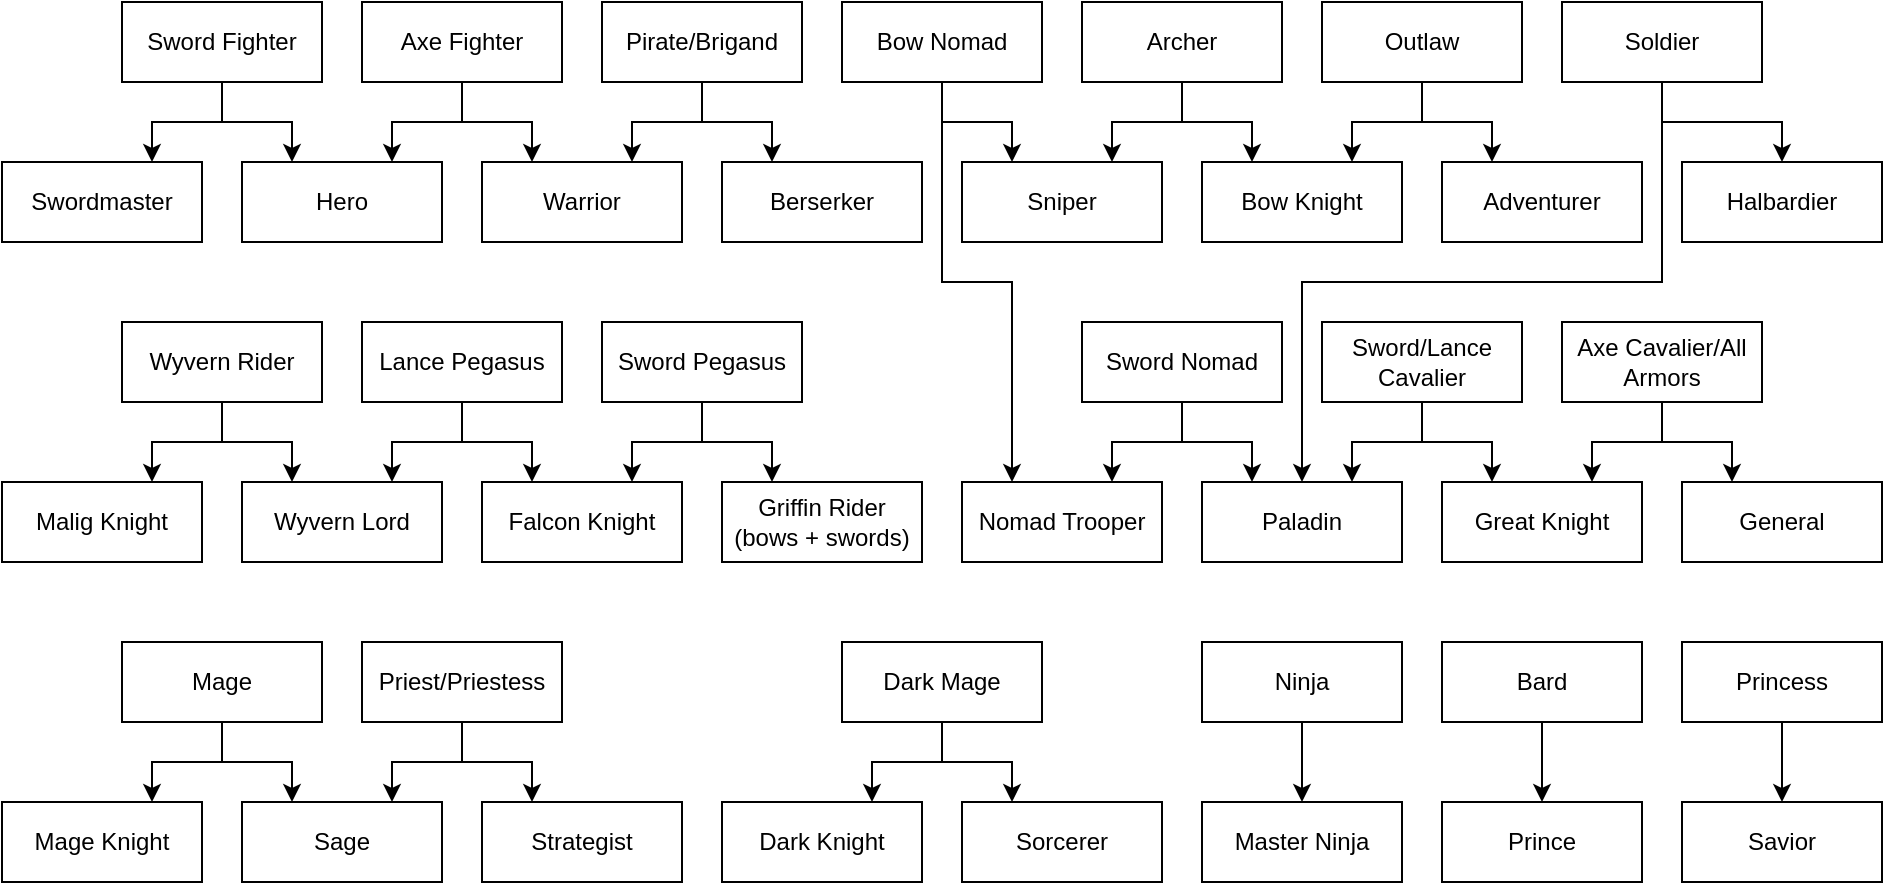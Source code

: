 <mxfile version="20.3.6" type="device"><diagram id="XxqG0bQk13wD3dM7bR77" name="Page-1"><mxGraphModel dx="1185" dy="613" grid="1" gridSize="10" guides="1" tooltips="1" connect="1" arrows="1" fold="1" page="1" pageScale="1" pageWidth="1100" pageHeight="850" math="0" shadow="0"><root><mxCell id="0"/><mxCell id="1" parent="0"/><mxCell id="kZJEnrz8YEluNi5q1bV1-3" value="" style="edgeStyle=orthogonalEdgeStyle;rounded=0;orthogonalLoop=1;jettySize=auto;html=1;entryX=0.75;entryY=0;entryDx=0;entryDy=0;" edge="1" parent="1" source="kZJEnrz8YEluNi5q1bV1-1" target="kZJEnrz8YEluNi5q1bV1-2"><mxGeometry relative="1" as="geometry"/></mxCell><mxCell id="kZJEnrz8YEluNi5q1bV1-5" style="edgeStyle=orthogonalEdgeStyle;rounded=0;orthogonalLoop=1;jettySize=auto;html=1;exitX=0.5;exitY=1;exitDx=0;exitDy=0;entryX=0.25;entryY=0;entryDx=0;entryDy=0;" edge="1" parent="1" source="kZJEnrz8YEluNi5q1bV1-1" target="kZJEnrz8YEluNi5q1bV1-4"><mxGeometry relative="1" as="geometry"/></mxCell><mxCell id="kZJEnrz8YEluNi5q1bV1-1" value="Sword Fighter" style="rounded=0;whiteSpace=wrap;html=1;" vertex="1" parent="1"><mxGeometry x="70" y="10" width="100" height="40" as="geometry"/></mxCell><mxCell id="kZJEnrz8YEluNi5q1bV1-2" value="Swordmaster" style="rounded=0;whiteSpace=wrap;html=1;" vertex="1" parent="1"><mxGeometry x="10" y="90" width="100" height="40" as="geometry"/></mxCell><mxCell id="kZJEnrz8YEluNi5q1bV1-4" value="Hero" style="rounded=0;whiteSpace=wrap;html=1;" vertex="1" parent="1"><mxGeometry x="130" y="90" width="100" height="40" as="geometry"/></mxCell><mxCell id="kZJEnrz8YEluNi5q1bV1-7" style="edgeStyle=orthogonalEdgeStyle;rounded=0;orthogonalLoop=1;jettySize=auto;html=1;exitX=0.5;exitY=1;exitDx=0;exitDy=0;entryX=0.75;entryY=0;entryDx=0;entryDy=0;" edge="1" parent="1" source="kZJEnrz8YEluNi5q1bV1-6" target="kZJEnrz8YEluNi5q1bV1-4"><mxGeometry relative="1" as="geometry"/></mxCell><mxCell id="kZJEnrz8YEluNi5q1bV1-9" style="edgeStyle=orthogonalEdgeStyle;rounded=0;orthogonalLoop=1;jettySize=auto;html=1;exitX=0.5;exitY=1;exitDx=0;exitDy=0;entryX=0.25;entryY=0;entryDx=0;entryDy=0;" edge="1" parent="1" source="kZJEnrz8YEluNi5q1bV1-6" target="kZJEnrz8YEluNi5q1bV1-8"><mxGeometry relative="1" as="geometry"/></mxCell><mxCell id="kZJEnrz8YEluNi5q1bV1-6" value="Axe Fighter" style="rounded=0;whiteSpace=wrap;html=1;" vertex="1" parent="1"><mxGeometry x="190" y="10" width="100" height="40" as="geometry"/></mxCell><mxCell id="kZJEnrz8YEluNi5q1bV1-8" value="Warrior" style="rounded=0;whiteSpace=wrap;html=1;" vertex="1" parent="1"><mxGeometry x="250" y="90" width="100" height="40" as="geometry"/></mxCell><mxCell id="kZJEnrz8YEluNi5q1bV1-11" style="edgeStyle=orthogonalEdgeStyle;rounded=0;orthogonalLoop=1;jettySize=auto;html=1;entryX=0.75;entryY=0;entryDx=0;entryDy=0;" edge="1" parent="1" source="kZJEnrz8YEluNi5q1bV1-10" target="kZJEnrz8YEluNi5q1bV1-8"><mxGeometry relative="1" as="geometry"/></mxCell><mxCell id="kZJEnrz8YEluNi5q1bV1-13" style="edgeStyle=orthogonalEdgeStyle;rounded=0;orthogonalLoop=1;jettySize=auto;html=1;exitX=0.5;exitY=1;exitDx=0;exitDy=0;entryX=0.25;entryY=0;entryDx=0;entryDy=0;" edge="1" parent="1" source="kZJEnrz8YEluNi5q1bV1-10" target="kZJEnrz8YEluNi5q1bV1-12"><mxGeometry relative="1" as="geometry"/></mxCell><mxCell id="kZJEnrz8YEluNi5q1bV1-10" value="Pirate/Brigand" style="rounded=0;whiteSpace=wrap;html=1;" vertex="1" parent="1"><mxGeometry x="310" y="10" width="100" height="40" as="geometry"/></mxCell><mxCell id="kZJEnrz8YEluNi5q1bV1-12" value="Berserker" style="rounded=0;whiteSpace=wrap;html=1;" vertex="1" parent="1"><mxGeometry x="370" y="90" width="100" height="40" as="geometry"/></mxCell><mxCell id="kZJEnrz8YEluNi5q1bV1-28" value="" style="edgeStyle=orthogonalEdgeStyle;rounded=0;orthogonalLoop=1;jettySize=auto;html=1;entryX=0.75;entryY=0;entryDx=0;entryDy=0;" edge="1" parent="1" source="kZJEnrz8YEluNi5q1bV1-30" target="kZJEnrz8YEluNi5q1bV1-31"><mxGeometry relative="1" as="geometry"/></mxCell><mxCell id="kZJEnrz8YEluNi5q1bV1-29" style="edgeStyle=orthogonalEdgeStyle;rounded=0;orthogonalLoop=1;jettySize=auto;html=1;exitX=0.5;exitY=1;exitDx=0;exitDy=0;entryX=0.25;entryY=0;entryDx=0;entryDy=0;" edge="1" parent="1" source="kZJEnrz8YEluNi5q1bV1-30" target="kZJEnrz8YEluNi5q1bV1-32"><mxGeometry relative="1" as="geometry"/></mxCell><mxCell id="kZJEnrz8YEluNi5q1bV1-30" value="Archer" style="rounded=0;whiteSpace=wrap;html=1;" vertex="1" parent="1"><mxGeometry x="550" y="10" width="100" height="40" as="geometry"/></mxCell><mxCell id="kZJEnrz8YEluNi5q1bV1-31" value="Sniper" style="rounded=0;whiteSpace=wrap;html=1;" vertex="1" parent="1"><mxGeometry x="490" y="90" width="100" height="40" as="geometry"/></mxCell><mxCell id="kZJEnrz8YEluNi5q1bV1-32" value="Bow Knight" style="rounded=0;whiteSpace=wrap;html=1;" vertex="1" parent="1"><mxGeometry x="610" y="90" width="100" height="40" as="geometry"/></mxCell><mxCell id="kZJEnrz8YEluNi5q1bV1-33" style="edgeStyle=orthogonalEdgeStyle;rounded=0;orthogonalLoop=1;jettySize=auto;html=1;exitX=0.5;exitY=1;exitDx=0;exitDy=0;entryX=0.75;entryY=0;entryDx=0;entryDy=0;" edge="1" parent="1" source="kZJEnrz8YEluNi5q1bV1-35" target="kZJEnrz8YEluNi5q1bV1-32"><mxGeometry relative="1" as="geometry"/></mxCell><mxCell id="kZJEnrz8YEluNi5q1bV1-34" style="edgeStyle=orthogonalEdgeStyle;rounded=0;orthogonalLoop=1;jettySize=auto;html=1;exitX=0.5;exitY=1;exitDx=0;exitDy=0;entryX=0.25;entryY=0;entryDx=0;entryDy=0;" edge="1" parent="1" source="kZJEnrz8YEluNi5q1bV1-35" target="kZJEnrz8YEluNi5q1bV1-36"><mxGeometry relative="1" as="geometry"><mxPoint x="755" y="120" as="targetPoint"/></mxGeometry></mxCell><mxCell id="kZJEnrz8YEluNi5q1bV1-35" value="Outlaw" style="rounded=0;whiteSpace=wrap;html=1;" vertex="1" parent="1"><mxGeometry x="670" y="10" width="100" height="40" as="geometry"/></mxCell><mxCell id="kZJEnrz8YEluNi5q1bV1-36" value="Adventurer" style="rounded=0;whiteSpace=wrap;html=1;" vertex="1" parent="1"><mxGeometry x="730" y="90" width="100" height="40" as="geometry"/></mxCell><mxCell id="kZJEnrz8YEluNi5q1bV1-55" style="edgeStyle=orthogonalEdgeStyle;rounded=0;orthogonalLoop=1;jettySize=auto;html=1;exitX=0.5;exitY=1;exitDx=0;exitDy=0;entryX=0.25;entryY=0;entryDx=0;entryDy=0;" edge="1" parent="1" source="kZJEnrz8YEluNi5q1bV1-37" target="kZJEnrz8YEluNi5q1bV1-40"><mxGeometry relative="1" as="geometry"><Array as="points"><mxPoint x="480" y="150"/><mxPoint x="515" y="150"/></Array></mxGeometry></mxCell><mxCell id="kZJEnrz8YEluNi5q1bV1-120" style="edgeStyle=orthogonalEdgeStyle;rounded=0;orthogonalLoop=1;jettySize=auto;html=1;exitX=0.5;exitY=1;exitDx=0;exitDy=0;entryX=0.25;entryY=0;entryDx=0;entryDy=0;" edge="1" parent="1" source="kZJEnrz8YEluNi5q1bV1-37" target="kZJEnrz8YEluNi5q1bV1-31"><mxGeometry relative="1" as="geometry"/></mxCell><mxCell id="kZJEnrz8YEluNi5q1bV1-37" value="Bow Nomad" style="rounded=0;whiteSpace=wrap;html=1;" vertex="1" parent="1"><mxGeometry x="430" y="10" width="100" height="40" as="geometry"/></mxCell><mxCell id="kZJEnrz8YEluNi5q1bV1-39" value="Griffin Rider (bows + swords)" style="rounded=0;whiteSpace=wrap;html=1;" vertex="1" parent="1"><mxGeometry x="370" y="250" width="100" height="40" as="geometry"/></mxCell><mxCell id="kZJEnrz8YEluNi5q1bV1-40" value="Nomad Trooper" style="rounded=0;whiteSpace=wrap;html=1;" vertex="1" parent="1"><mxGeometry x="490" y="250" width="100" height="40" as="geometry"/></mxCell><mxCell id="kZJEnrz8YEluNi5q1bV1-43" style="edgeStyle=orthogonalEdgeStyle;rounded=0;orthogonalLoop=1;jettySize=auto;html=1;entryX=0.75;entryY=0;entryDx=0;entryDy=0;" edge="1" parent="1" source="kZJEnrz8YEluNi5q1bV1-42" target="kZJEnrz8YEluNi5q1bV1-40"><mxGeometry relative="1" as="geometry"/></mxCell><mxCell id="kZJEnrz8YEluNi5q1bV1-44" style="edgeStyle=orthogonalEdgeStyle;rounded=0;orthogonalLoop=1;jettySize=auto;html=1;entryX=0.25;entryY=0;entryDx=0;entryDy=0;" edge="1" parent="1" source="kZJEnrz8YEluNi5q1bV1-42" target="kZJEnrz8YEluNi5q1bV1-45"><mxGeometry relative="1" as="geometry"><mxPoint x="625" y="260" as="targetPoint"/></mxGeometry></mxCell><mxCell id="kZJEnrz8YEluNi5q1bV1-42" value="Sword Nomad" style="rounded=0;whiteSpace=wrap;html=1;" vertex="1" parent="1"><mxGeometry x="550" y="170" width="100" height="40" as="geometry"/></mxCell><mxCell id="kZJEnrz8YEluNi5q1bV1-45" value="Paladin" style="rounded=0;whiteSpace=wrap;html=1;" vertex="1" parent="1"><mxGeometry x="610" y="250" width="100" height="40" as="geometry"/></mxCell><mxCell id="kZJEnrz8YEluNi5q1bV1-54" value="Falcon Knight" style="rounded=0;whiteSpace=wrap;html=1;" vertex="1" parent="1"><mxGeometry x="250" y="250" width="100" height="40" as="geometry"/></mxCell><mxCell id="kZJEnrz8YEluNi5q1bV1-57" style="edgeStyle=orthogonalEdgeStyle;rounded=0;orthogonalLoop=1;jettySize=auto;html=1;exitX=0.5;exitY=1;exitDx=0;exitDy=0;entryX=0.75;entryY=0;entryDx=0;entryDy=0;" edge="1" parent="1" source="kZJEnrz8YEluNi5q1bV1-56" target="kZJEnrz8YEluNi5q1bV1-45"><mxGeometry relative="1" as="geometry"/></mxCell><mxCell id="kZJEnrz8YEluNi5q1bV1-61" style="edgeStyle=orthogonalEdgeStyle;rounded=0;orthogonalLoop=1;jettySize=auto;html=1;exitX=0.5;exitY=1;exitDx=0;exitDy=0;entryX=0.25;entryY=0;entryDx=0;entryDy=0;" edge="1" parent="1" source="kZJEnrz8YEluNi5q1bV1-56" target="kZJEnrz8YEluNi5q1bV1-59"><mxGeometry relative="1" as="geometry"/></mxCell><mxCell id="kZJEnrz8YEluNi5q1bV1-56" value="Sword/Lance Cavalier" style="rounded=0;whiteSpace=wrap;html=1;" vertex="1" parent="1"><mxGeometry x="670" y="170" width="100" height="40" as="geometry"/></mxCell><mxCell id="kZJEnrz8YEluNi5q1bV1-62" style="edgeStyle=orthogonalEdgeStyle;rounded=0;orthogonalLoop=1;jettySize=auto;html=1;entryX=0.75;entryY=0;entryDx=0;entryDy=0;" edge="1" parent="1" source="kZJEnrz8YEluNi5q1bV1-58" target="kZJEnrz8YEluNi5q1bV1-59"><mxGeometry relative="1" as="geometry"/></mxCell><mxCell id="kZJEnrz8YEluNi5q1bV1-65" style="edgeStyle=orthogonalEdgeStyle;rounded=0;orthogonalLoop=1;jettySize=auto;html=1;exitX=0.5;exitY=1;exitDx=0;exitDy=0;entryX=0.25;entryY=0;entryDx=0;entryDy=0;" edge="1" parent="1" source="kZJEnrz8YEluNi5q1bV1-58" target="kZJEnrz8YEluNi5q1bV1-64"><mxGeometry relative="1" as="geometry"/></mxCell><mxCell id="kZJEnrz8YEluNi5q1bV1-58" value="Axe Cavalier/All Armors" style="rounded=0;whiteSpace=wrap;html=1;" vertex="1" parent="1"><mxGeometry x="790" y="170" width="100" height="40" as="geometry"/></mxCell><mxCell id="kZJEnrz8YEluNi5q1bV1-59" value="Great Knight" style="rounded=0;whiteSpace=wrap;html=1;" vertex="1" parent="1"><mxGeometry x="730" y="250" width="100" height="40" as="geometry"/></mxCell><mxCell id="kZJEnrz8YEluNi5q1bV1-64" value="General" style="rounded=0;whiteSpace=wrap;html=1;" vertex="1" parent="1"><mxGeometry x="850" y="250" width="100" height="40" as="geometry"/></mxCell><mxCell id="kZJEnrz8YEluNi5q1bV1-112" style="edgeStyle=orthogonalEdgeStyle;rounded=0;orthogonalLoop=1;jettySize=auto;html=1;exitX=0.5;exitY=1;exitDx=0;exitDy=0;entryX=0.75;entryY=0;entryDx=0;entryDy=0;" edge="1" parent="1" source="kZJEnrz8YEluNi5q1bV1-67" target="kZJEnrz8YEluNi5q1bV1-54"><mxGeometry relative="1" as="geometry"/></mxCell><mxCell id="kZJEnrz8YEluNi5q1bV1-113" style="edgeStyle=orthogonalEdgeStyle;rounded=0;orthogonalLoop=1;jettySize=auto;html=1;exitX=0.5;exitY=1;exitDx=0;exitDy=0;entryX=0.25;entryY=0;entryDx=0;entryDy=0;" edge="1" parent="1" source="kZJEnrz8YEluNi5q1bV1-67" target="kZJEnrz8YEluNi5q1bV1-39"><mxGeometry relative="1" as="geometry"/></mxCell><mxCell id="kZJEnrz8YEluNi5q1bV1-67" value="Sword Pegasus" style="rounded=0;whiteSpace=wrap;html=1;" vertex="1" parent="1"><mxGeometry x="310" y="170" width="100" height="40" as="geometry"/></mxCell><mxCell id="kZJEnrz8YEluNi5q1bV1-70" value="Wyvern Lord" style="rounded=0;whiteSpace=wrap;html=1;" vertex="1" parent="1"><mxGeometry x="130" y="250" width="100" height="40" as="geometry"/></mxCell><mxCell id="kZJEnrz8YEluNi5q1bV1-73" style="edgeStyle=orthogonalEdgeStyle;rounded=0;orthogonalLoop=1;jettySize=auto;html=1;entryX=0.25;entryY=0;entryDx=0;entryDy=0;" edge="1" parent="1" source="kZJEnrz8YEluNi5q1bV1-72" target="kZJEnrz8YEluNi5q1bV1-70"><mxGeometry relative="1" as="geometry"><Array as="points"><mxPoint x="120" y="230"/><mxPoint x="155" y="230"/></Array></mxGeometry></mxCell><mxCell id="kZJEnrz8YEluNi5q1bV1-75" style="edgeStyle=orthogonalEdgeStyle;rounded=0;orthogonalLoop=1;jettySize=auto;html=1;exitX=0.5;exitY=1;exitDx=0;exitDy=0;entryX=0.75;entryY=0;entryDx=0;entryDy=0;" edge="1" parent="1" source="kZJEnrz8YEluNi5q1bV1-72" target="kZJEnrz8YEluNi5q1bV1-74"><mxGeometry relative="1" as="geometry"/></mxCell><mxCell id="kZJEnrz8YEluNi5q1bV1-72" value="Wyvern Rider" style="rounded=0;whiteSpace=wrap;html=1;" vertex="1" parent="1"><mxGeometry x="70" y="170" width="100" height="40" as="geometry"/></mxCell><mxCell id="kZJEnrz8YEluNi5q1bV1-74" value="Malig Knight" style="rounded=0;whiteSpace=wrap;html=1;" vertex="1" parent="1"><mxGeometry x="10" y="250" width="100" height="40" as="geometry"/></mxCell><mxCell id="kZJEnrz8YEluNi5q1bV1-82" style="edgeStyle=orthogonalEdgeStyle;rounded=0;orthogonalLoop=1;jettySize=auto;html=1;exitX=0.5;exitY=1;exitDx=0;exitDy=0;entryX=0.75;entryY=0;entryDx=0;entryDy=0;" edge="1" parent="1" source="kZJEnrz8YEluNi5q1bV1-76" target="kZJEnrz8YEluNi5q1bV1-79"><mxGeometry relative="1" as="geometry"/></mxCell><mxCell id="kZJEnrz8YEluNi5q1bV1-83" style="edgeStyle=orthogonalEdgeStyle;rounded=0;orthogonalLoop=1;jettySize=auto;html=1;exitX=0.5;exitY=1;exitDx=0;exitDy=0;entryX=0.25;entryY=0;entryDx=0;entryDy=0;" edge="1" parent="1" source="kZJEnrz8YEluNi5q1bV1-76" target="kZJEnrz8YEluNi5q1bV1-80"><mxGeometry relative="1" as="geometry"/></mxCell><mxCell id="kZJEnrz8YEluNi5q1bV1-76" value="Mage" style="rounded=0;whiteSpace=wrap;html=1;" vertex="1" parent="1"><mxGeometry x="70" y="330" width="100" height="40" as="geometry"/></mxCell><mxCell id="kZJEnrz8YEluNi5q1bV1-84" style="edgeStyle=orthogonalEdgeStyle;rounded=0;orthogonalLoop=1;jettySize=auto;html=1;exitX=0.5;exitY=1;exitDx=0;exitDy=0;entryX=0.75;entryY=0;entryDx=0;entryDy=0;" edge="1" parent="1" source="kZJEnrz8YEluNi5q1bV1-77" target="kZJEnrz8YEluNi5q1bV1-80"><mxGeometry relative="1" as="geometry"/></mxCell><mxCell id="kZJEnrz8YEluNi5q1bV1-86" style="edgeStyle=orthogonalEdgeStyle;rounded=0;orthogonalLoop=1;jettySize=auto;html=1;exitX=0.5;exitY=1;exitDx=0;exitDy=0;entryX=0.25;entryY=0;entryDx=0;entryDy=0;" edge="1" parent="1" source="kZJEnrz8YEluNi5q1bV1-77" target="kZJEnrz8YEluNi5q1bV1-85"><mxGeometry relative="1" as="geometry"/></mxCell><mxCell id="kZJEnrz8YEluNi5q1bV1-77" value="Priest/Priestess" style="rounded=0;whiteSpace=wrap;html=1;" vertex="1" parent="1"><mxGeometry x="190" y="330" width="100" height="40" as="geometry"/></mxCell><mxCell id="kZJEnrz8YEluNi5q1bV1-79" value="Mage Knight" style="rounded=0;whiteSpace=wrap;html=1;" vertex="1" parent="1"><mxGeometry x="10" y="410" width="100" height="40" as="geometry"/></mxCell><mxCell id="kZJEnrz8YEluNi5q1bV1-80" value="Sage" style="rounded=0;whiteSpace=wrap;html=1;" vertex="1" parent="1"><mxGeometry x="130" y="410" width="100" height="40" as="geometry"/></mxCell><mxCell id="kZJEnrz8YEluNi5q1bV1-85" value="Strategist" style="rounded=0;whiteSpace=wrap;html=1;" vertex="1" parent="1"><mxGeometry x="250" y="410" width="100" height="40" as="geometry"/></mxCell><mxCell id="kZJEnrz8YEluNi5q1bV1-90" style="edgeStyle=orthogonalEdgeStyle;rounded=0;orthogonalLoop=1;jettySize=auto;html=1;entryX=0.75;entryY=0;entryDx=0;entryDy=0;" edge="1" parent="1" source="kZJEnrz8YEluNi5q1bV1-87" target="kZJEnrz8YEluNi5q1bV1-88"><mxGeometry relative="1" as="geometry"/></mxCell><mxCell id="kZJEnrz8YEluNi5q1bV1-91" style="edgeStyle=orthogonalEdgeStyle;rounded=0;orthogonalLoop=1;jettySize=auto;html=1;exitX=0.5;exitY=1;exitDx=0;exitDy=0;entryX=0.25;entryY=0;entryDx=0;entryDy=0;" edge="1" parent="1" source="kZJEnrz8YEluNi5q1bV1-87" target="kZJEnrz8YEluNi5q1bV1-89"><mxGeometry relative="1" as="geometry"/></mxCell><mxCell id="kZJEnrz8YEluNi5q1bV1-87" value="Dark Mage" style="rounded=0;whiteSpace=wrap;html=1;" vertex="1" parent="1"><mxGeometry x="430" y="330" width="100" height="40" as="geometry"/></mxCell><mxCell id="kZJEnrz8YEluNi5q1bV1-88" value="Dark Knight" style="rounded=0;whiteSpace=wrap;html=1;" vertex="1" parent="1"><mxGeometry x="370" y="410" width="100" height="40" as="geometry"/></mxCell><mxCell id="kZJEnrz8YEluNi5q1bV1-89" value="Sorcerer" style="rounded=0;whiteSpace=wrap;html=1;" vertex="1" parent="1"><mxGeometry x="490" y="410" width="100" height="40" as="geometry"/></mxCell><mxCell id="kZJEnrz8YEluNi5q1bV1-95" style="edgeStyle=orthogonalEdgeStyle;rounded=0;orthogonalLoop=1;jettySize=auto;html=1;exitX=0.5;exitY=1;exitDx=0;exitDy=0;" edge="1" parent="1" source="kZJEnrz8YEluNi5q1bV1-93" target="kZJEnrz8YEluNi5q1bV1-94"><mxGeometry relative="1" as="geometry"/></mxCell><mxCell id="kZJEnrz8YEluNi5q1bV1-93" value="Ninja" style="rounded=0;whiteSpace=wrap;html=1;" vertex="1" parent="1"><mxGeometry x="610" y="330" width="100" height="40" as="geometry"/></mxCell><mxCell id="kZJEnrz8YEluNi5q1bV1-94" value="Master Ninja" style="rounded=0;whiteSpace=wrap;html=1;" vertex="1" parent="1"><mxGeometry x="610" y="410" width="100" height="40" as="geometry"/></mxCell><mxCell id="kZJEnrz8YEluNi5q1bV1-98" style="edgeStyle=orthogonalEdgeStyle;rounded=0;orthogonalLoop=1;jettySize=auto;html=1;exitX=0.5;exitY=1;exitDx=0;exitDy=0;" edge="1" parent="1" source="kZJEnrz8YEluNi5q1bV1-96" target="kZJEnrz8YEluNi5q1bV1-97"><mxGeometry relative="1" as="geometry"/></mxCell><mxCell id="kZJEnrz8YEluNi5q1bV1-96" value="Bard" style="rounded=0;whiteSpace=wrap;html=1;" vertex="1" parent="1"><mxGeometry x="730" y="330" width="100" height="40" as="geometry"/></mxCell><mxCell id="kZJEnrz8YEluNi5q1bV1-97" value="Prince" style="rounded=0;whiteSpace=wrap;html=1;" vertex="1" parent="1"><mxGeometry x="730" y="410" width="100" height="40" as="geometry"/></mxCell><mxCell id="kZJEnrz8YEluNi5q1bV1-101" style="edgeStyle=orthogonalEdgeStyle;rounded=0;orthogonalLoop=1;jettySize=auto;html=1;exitX=0.5;exitY=1;exitDx=0;exitDy=0;" edge="1" parent="1" source="kZJEnrz8YEluNi5q1bV1-99" target="kZJEnrz8YEluNi5q1bV1-100"><mxGeometry relative="1" as="geometry"/></mxCell><mxCell id="kZJEnrz8YEluNi5q1bV1-99" value="Princess" style="rounded=0;whiteSpace=wrap;html=1;" vertex="1" parent="1"><mxGeometry x="850" y="330" width="100" height="40" as="geometry"/></mxCell><mxCell id="kZJEnrz8YEluNi5q1bV1-100" value="Savior" style="rounded=0;whiteSpace=wrap;html=1;" vertex="1" parent="1"><mxGeometry x="850" y="410" width="100" height="40" as="geometry"/></mxCell><mxCell id="kZJEnrz8YEluNi5q1bV1-104" style="edgeStyle=orthogonalEdgeStyle;rounded=0;orthogonalLoop=1;jettySize=auto;html=1;exitX=0.5;exitY=1;exitDx=0;exitDy=0;entryX=0.5;entryY=0;entryDx=0;entryDy=0;" edge="1" parent="1" source="kZJEnrz8YEluNi5q1bV1-102" target="kZJEnrz8YEluNi5q1bV1-103"><mxGeometry relative="1" as="geometry"/></mxCell><mxCell id="kZJEnrz8YEluNi5q1bV1-105" style="edgeStyle=orthogonalEdgeStyle;rounded=0;orthogonalLoop=1;jettySize=auto;html=1;exitX=0.5;exitY=1;exitDx=0;exitDy=0;entryX=0.5;entryY=0;entryDx=0;entryDy=0;" edge="1" parent="1" source="kZJEnrz8YEluNi5q1bV1-102" target="kZJEnrz8YEluNi5q1bV1-45"><mxGeometry relative="1" as="geometry"><Array as="points"><mxPoint x="840" y="150"/><mxPoint x="660" y="150"/></Array></mxGeometry></mxCell><mxCell id="kZJEnrz8YEluNi5q1bV1-102" value="Soldier" style="rounded=0;whiteSpace=wrap;html=1;" vertex="1" parent="1"><mxGeometry x="790" y="10" width="100" height="40" as="geometry"/></mxCell><mxCell id="kZJEnrz8YEluNi5q1bV1-103" value="Halbardier" style="rounded=0;whiteSpace=wrap;html=1;" vertex="1" parent="1"><mxGeometry x="850" y="90" width="100" height="40" as="geometry"/></mxCell><mxCell id="kZJEnrz8YEluNi5q1bV1-118" style="edgeStyle=orthogonalEdgeStyle;rounded=0;orthogonalLoop=1;jettySize=auto;html=1;entryX=0.25;entryY=0;entryDx=0;entryDy=0;" edge="1" parent="1" source="kZJEnrz8YEluNi5q1bV1-117" target="kZJEnrz8YEluNi5q1bV1-54"><mxGeometry relative="1" as="geometry"/></mxCell><mxCell id="kZJEnrz8YEluNi5q1bV1-121" style="edgeStyle=orthogonalEdgeStyle;rounded=0;orthogonalLoop=1;jettySize=auto;html=1;exitX=0.5;exitY=1;exitDx=0;exitDy=0;entryX=0.75;entryY=0;entryDx=0;entryDy=0;" edge="1" parent="1" source="kZJEnrz8YEluNi5q1bV1-117" target="kZJEnrz8YEluNi5q1bV1-70"><mxGeometry relative="1" as="geometry"><Array as="points"><mxPoint x="240" y="230"/><mxPoint x="205" y="230"/></Array></mxGeometry></mxCell><mxCell id="kZJEnrz8YEluNi5q1bV1-117" value="Lance Pegasus" style="rounded=0;whiteSpace=wrap;html=1;" vertex="1" parent="1"><mxGeometry x="190" y="170" width="100" height="40" as="geometry"/></mxCell></root></mxGraphModel></diagram></mxfile>